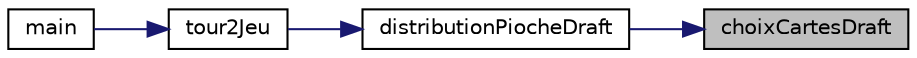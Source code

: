 digraph "choixCartesDraft"
{
 // INTERACTIVE_SVG=YES
 // LATEX_PDF_SIZE
  edge [fontname="Helvetica",fontsize="10",labelfontname="Helvetica",labelfontsize="10"];
  node [fontname="Helvetica",fontsize="10",shape=record];
  rankdir="RL";
  Node1 [label="choixCartesDraft",height=0.2,width=0.4,color="black", fillcolor="grey75", style="filled", fontcolor="black",tooltip=": Fait choisir aux joueurs leurs 10 cartes, une par une, parmi la pioche"];
  Node1 -> Node2 [dir="back",color="midnightblue",fontsize="10",style="solid",fontname="Helvetica"];
  Node2 [label="distributionPiocheDraft",height=0.2,width=0.4,color="black", fillcolor="white", style="filled",URL="$etienne_8c.html#ac33519d79bb816594fecebf9380a8561",tooltip=": Constitue les mains de tous les joueurs et les séries"];
  Node2 -> Node3 [dir="back",color="midnightblue",fontsize="10",style="solid",fontname="Helvetica"];
  Node3 [label="tour2Jeu",height=0.2,width=0.4,color="black", fillcolor="white", style="filled",URL="$paul_8c.html#af93d3121afa95f7a3e7d318fa364f568",tooltip=": Lance le jeu et fait une boucle tant que le jeu n'est pas fini"];
  Node3 -> Node4 [dir="back",color="midnightblue",fontsize="10",style="solid",fontname="Helvetica"];
  Node4 [label="main",height=0.2,width=0.4,color="black", fillcolor="white", style="filled",URL="$main_8c.html#ac4c0f8a8146b128f1b8f920e3a9c3b1e",tooltip=" "];
}
